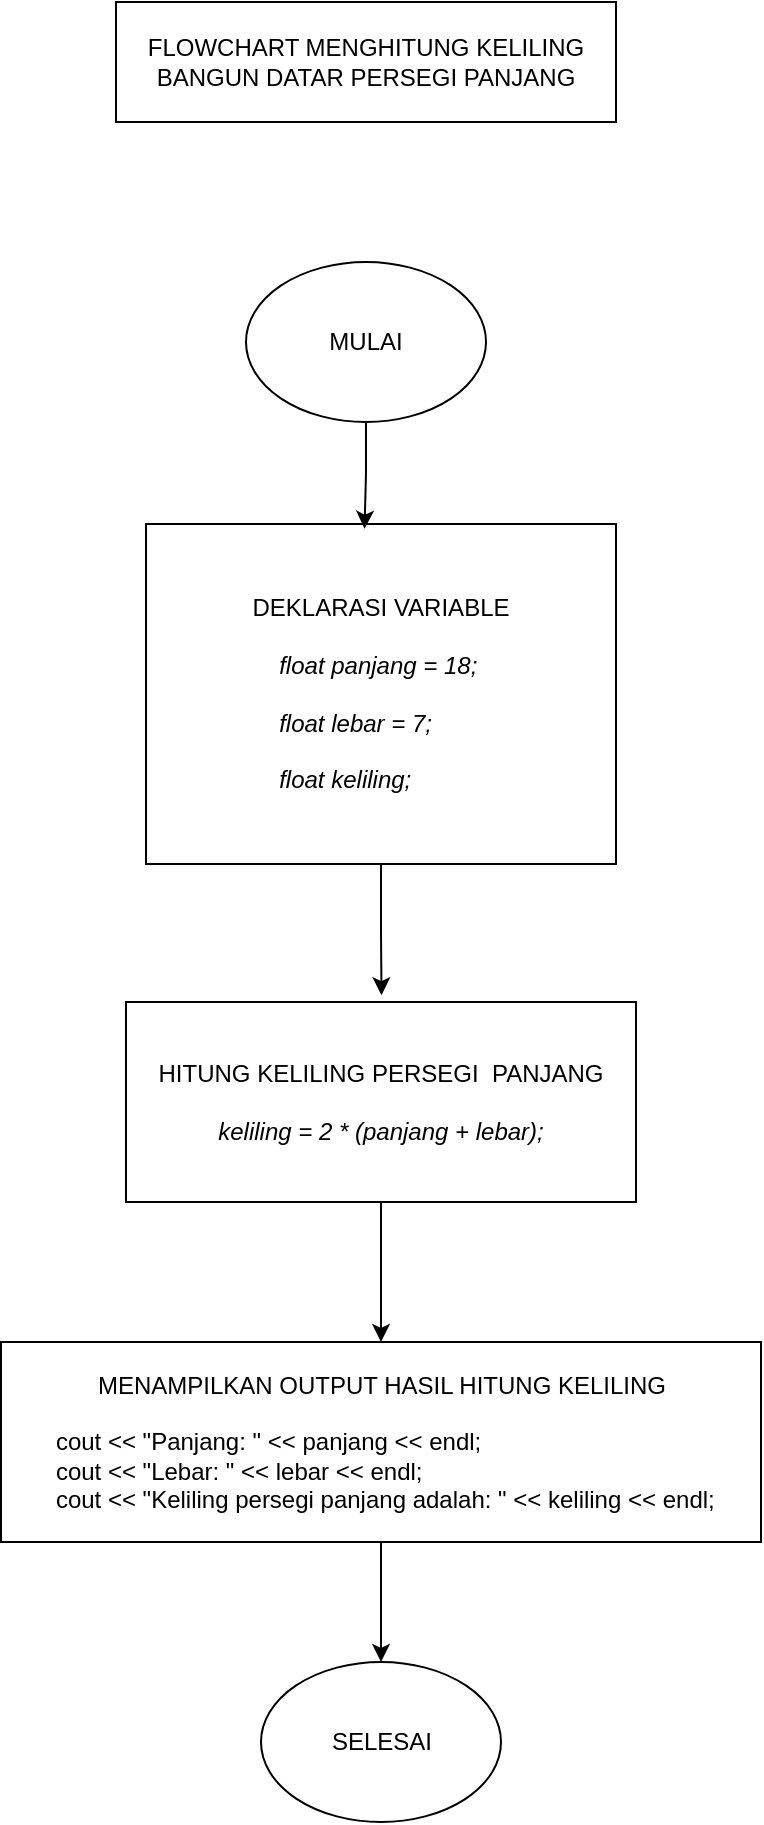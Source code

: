 <mxfile version="24.7.8">
  <diagram name="Page-1" id="-TtaSbwbaJkGfymZDGEP">
    <mxGraphModel dx="869" dy="507" grid="1" gridSize="10" guides="1" tooltips="1" connect="1" arrows="1" fold="1" page="1" pageScale="1" pageWidth="850" pageHeight="1100" math="0" shadow="0">
      <root>
        <mxCell id="0" />
        <mxCell id="1" parent="0" />
        <mxCell id="BTED68s6D7uwYp8Uasaa-1" value="FLOWCHART MENGHITUNG KELILING BANGUN DATAR PERSEGI PANJANG" style="rounded=0;whiteSpace=wrap;html=1;" parent="1" vertex="1">
          <mxGeometry x="320" y="180" width="250" height="60" as="geometry" />
        </mxCell>
        <mxCell id="vb9tvm8x45TFN2qv1veS-1" value="MULAI" style="ellipse;whiteSpace=wrap;html=1;" vertex="1" parent="1">
          <mxGeometry x="385" y="310" width="120" height="80" as="geometry" />
        </mxCell>
        <mxCell id="vb9tvm8x45TFN2qv1veS-3" value="DEKLARASI VARIABLE&lt;div&gt;&lt;br&gt;&lt;/div&gt;&lt;div&gt;&lt;div style=&quot;text-align: left;&quot;&gt;&amp;nbsp; &amp;nbsp;&lt;i&gt; float panjang = 18;&lt;/i&gt;&lt;/div&gt;&lt;div style=&quot;text-align: left;&quot;&gt;&lt;i&gt;&lt;br&gt;&lt;/i&gt;&lt;/div&gt;&lt;div style=&quot;text-align: left;&quot;&gt;&lt;i&gt;&amp;nbsp; &amp;nbsp; float lebar = 7;&lt;/i&gt;&lt;/div&gt;&lt;div style=&quot;text-align: left;&quot;&gt;&lt;i&gt;&lt;br&gt;&lt;/i&gt;&lt;/div&gt;&lt;div style=&quot;text-align: left;&quot;&gt;&lt;i&gt;&amp;nbsp; &amp;nbsp; float keliling;&lt;/i&gt;&lt;/div&gt;&lt;/div&gt;" style="rounded=0;whiteSpace=wrap;html=1;verticalAlign=middle;" vertex="1" parent="1">
          <mxGeometry x="335" y="441" width="235" height="170" as="geometry" />
        </mxCell>
        <mxCell id="vb9tvm8x45TFN2qv1veS-9" style="edgeStyle=orthogonalEdgeStyle;rounded=0;orthogonalLoop=1;jettySize=auto;html=1;entryX=0.5;entryY=0;entryDx=0;entryDy=0;" edge="1" parent="1" source="vb9tvm8x45TFN2qv1veS-4" target="vb9tvm8x45TFN2qv1veS-5">
          <mxGeometry relative="1" as="geometry" />
        </mxCell>
        <mxCell id="vb9tvm8x45TFN2qv1veS-4" value="HITUNG KELILING PERSEGI&amp;nbsp; PANJANG&lt;div&gt;&lt;br&gt;&lt;/div&gt;&lt;div&gt;&lt;i&gt;keliling = 2 * (panjang + lebar);&lt;/i&gt;&lt;/div&gt;" style="rounded=0;whiteSpace=wrap;html=1;verticalAlign=middle;" vertex="1" parent="1">
          <mxGeometry x="325" y="680" width="255" height="100" as="geometry" />
        </mxCell>
        <mxCell id="vb9tvm8x45TFN2qv1veS-10" style="edgeStyle=orthogonalEdgeStyle;rounded=0;orthogonalLoop=1;jettySize=auto;html=1;" edge="1" parent="1" source="vb9tvm8x45TFN2qv1veS-5">
          <mxGeometry relative="1" as="geometry">
            <mxPoint x="452.5" y="1010" as="targetPoint" />
          </mxGeometry>
        </mxCell>
        <mxCell id="vb9tvm8x45TFN2qv1veS-5" value="&lt;div&gt;MENAMPILKAN OUTPUT HASIL HITUNG KELILING&lt;/div&gt;&lt;div&gt;&lt;br&gt;&lt;/div&gt;&lt;div&gt;&lt;div style=&quot;text-align: justify;&quot;&gt;&amp;nbsp;cout &amp;lt;&amp;lt; &quot;Panjang: &quot; &amp;lt;&amp;lt; panjang &amp;lt;&amp;lt; endl;&lt;/div&gt;&lt;div style=&quot;text-align: justify;&quot;&gt;&amp;nbsp;cout &amp;lt;&amp;lt; &quot;Lebar: &quot; &amp;lt;&amp;lt; lebar &amp;lt;&amp;lt; endl;&lt;/div&gt;&lt;div style=&quot;text-align: justify;&quot;&gt;&amp;nbsp;cout &amp;lt;&amp;lt; &quot;Keliling persegi panjang adalah: &quot; &amp;lt;&amp;lt; keliling &amp;lt;&amp;lt; endl;&lt;/div&gt;&lt;/div&gt;" style="rounded=0;whiteSpace=wrap;html=1;verticalAlign=middle;" vertex="1" parent="1">
          <mxGeometry x="262.5" y="850" width="380" height="100" as="geometry" />
        </mxCell>
        <mxCell id="vb9tvm8x45TFN2qv1veS-6" value="SELESAI" style="ellipse;whiteSpace=wrap;html=1;" vertex="1" parent="1">
          <mxGeometry x="392.5" y="1010" width="120" height="80" as="geometry" />
        </mxCell>
        <mxCell id="vb9tvm8x45TFN2qv1veS-7" style="edgeStyle=orthogonalEdgeStyle;rounded=0;orthogonalLoop=1;jettySize=auto;html=1;entryX=0.465;entryY=0.014;entryDx=0;entryDy=0;entryPerimeter=0;" edge="1" parent="1" source="vb9tvm8x45TFN2qv1veS-1" target="vb9tvm8x45TFN2qv1veS-3">
          <mxGeometry relative="1" as="geometry" />
        </mxCell>
        <mxCell id="vb9tvm8x45TFN2qv1veS-8" style="edgeStyle=orthogonalEdgeStyle;rounded=0;orthogonalLoop=1;jettySize=auto;html=1;entryX=0.501;entryY=-0.034;entryDx=0;entryDy=0;entryPerimeter=0;" edge="1" parent="1" source="vb9tvm8x45TFN2qv1veS-3" target="vb9tvm8x45TFN2qv1veS-4">
          <mxGeometry relative="1" as="geometry" />
        </mxCell>
      </root>
    </mxGraphModel>
  </diagram>
</mxfile>
